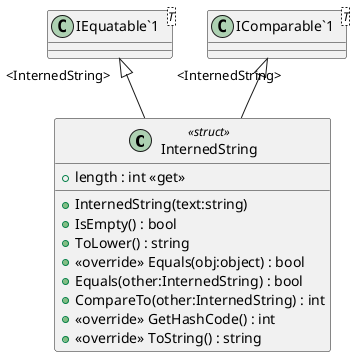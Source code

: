 @startuml
class InternedString <<struct>> {
    + length : int <<get>>
    + InternedString(text:string)
    + IsEmpty() : bool
    + ToLower() : string
    + <<override>> Equals(obj:object) : bool
    + Equals(other:InternedString) : bool
    + CompareTo(other:InternedString) : int
    + <<override>> GetHashCode() : int
    + <<override>> ToString() : string
}
class "IEquatable`1"<T> {
}
class "IComparable`1"<T> {
}
"IEquatable`1" "<InternedString>" <|-- InternedString
"IComparable`1" "<InternedString>" <|-- InternedString
@enduml
